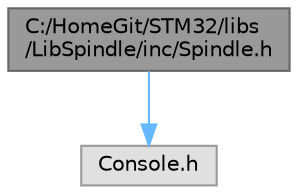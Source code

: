 digraph "C:/HomeGit/STM32/libs/LibSpindle/inc/Spindle.h"
{
 // LATEX_PDF_SIZE
  bgcolor="transparent";
  edge [fontname=Helvetica,fontsize=10,labelfontname=Helvetica,labelfontsize=10];
  node [fontname=Helvetica,fontsize=10,shape=box,height=0.2,width=0.4];
  Node1 [id="Node000001",label="C:/HomeGit/STM32/libs\l/LibSpindle/inc/Spindle.h",height=0.2,width=0.4,color="gray40", fillcolor="grey60", style="filled", fontcolor="black",tooltip=" "];
  Node1 -> Node2 [id="edge1_Node000001_Node000002",color="steelblue1",style="solid",tooltip=" "];
  Node2 [id="Node000002",label="Console.h",height=0.2,width=0.4,color="grey60", fillcolor="#E0E0E0", style="filled",tooltip=" "];
}
